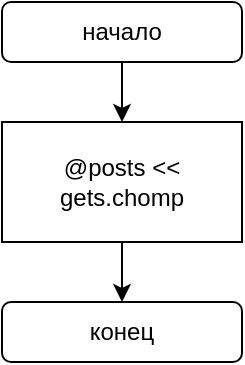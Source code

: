 <mxfile version="17.4.5" type="device"><diagram id="rwRs7JcNQH9Kyp4-HBa0" name="Page-1"><mxGraphModel dx="967" dy="793" grid="1" gridSize="10" guides="1" tooltips="1" connect="1" arrows="1" fold="1" page="1" pageScale="1" pageWidth="827" pageHeight="1169" math="0" shadow="0"><root><mxCell id="0"/><mxCell id="1" parent="0"/><mxCell id="6" value="" style="edgeStyle=orthogonalEdgeStyle;rounded=0;orthogonalLoop=1;jettySize=auto;html=1;" parent="1" source="2" edge="1"><mxGeometry relative="1" as="geometry"><mxPoint x="414" y="80" as="targetPoint"/></mxGeometry></mxCell><mxCell id="2" value="начало" style="rounded=1;whiteSpace=wrap;html=1;" parent="1" vertex="1"><mxGeometry x="354" y="20" width="120" height="30" as="geometry"/></mxCell><mxCell id="3" style="edgeStyle=orthogonalEdgeStyle;rounded=0;orthogonalLoop=1;jettySize=auto;html=1;exitX=0.5;exitY=1;exitDx=0;exitDy=0;" parent="1" source="2" target="2" edge="1"><mxGeometry relative="1" as="geometry"/></mxCell><mxCell id="TXV-0g677bj-gtJd8l0p-21" value="конец" style="rounded=1;whiteSpace=wrap;html=1;" vertex="1" parent="1"><mxGeometry x="354" y="170" width="120" height="30" as="geometry"/></mxCell><mxCell id="TXV-0g677bj-gtJd8l0p-30" value="@posts &amp;lt;&amp;lt; gets.chomp" style="rounded=0;whiteSpace=wrap;html=1;" vertex="1" parent="1"><mxGeometry x="354" y="80" width="120" height="60" as="geometry"/></mxCell><mxCell id="TXV-0g677bj-gtJd8l0p-31" value="" style="edgeStyle=orthogonalEdgeStyle;rounded=0;orthogonalLoop=1;jettySize=auto;html=1;exitX=0.5;exitY=1;exitDx=0;exitDy=0;entryX=0.5;entryY=0;entryDx=0;entryDy=0;" edge="1" parent="1" source="TXV-0g677bj-gtJd8l0p-30" target="TXV-0g677bj-gtJd8l0p-21"><mxGeometry relative="1" as="geometry"><mxPoint x="424" y="60" as="sourcePoint"/><mxPoint x="424" y="90" as="targetPoint"/></mxGeometry></mxCell></root></mxGraphModel></diagram></mxfile>